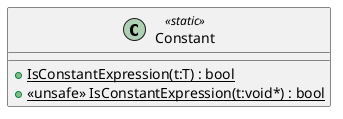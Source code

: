 @startuml
class Constant <<static>> {
    + {static} IsConstantExpression(t:T) : bool
    + {static} <<unsafe>> IsConstantExpression(t:void*) : bool
}
@enduml
